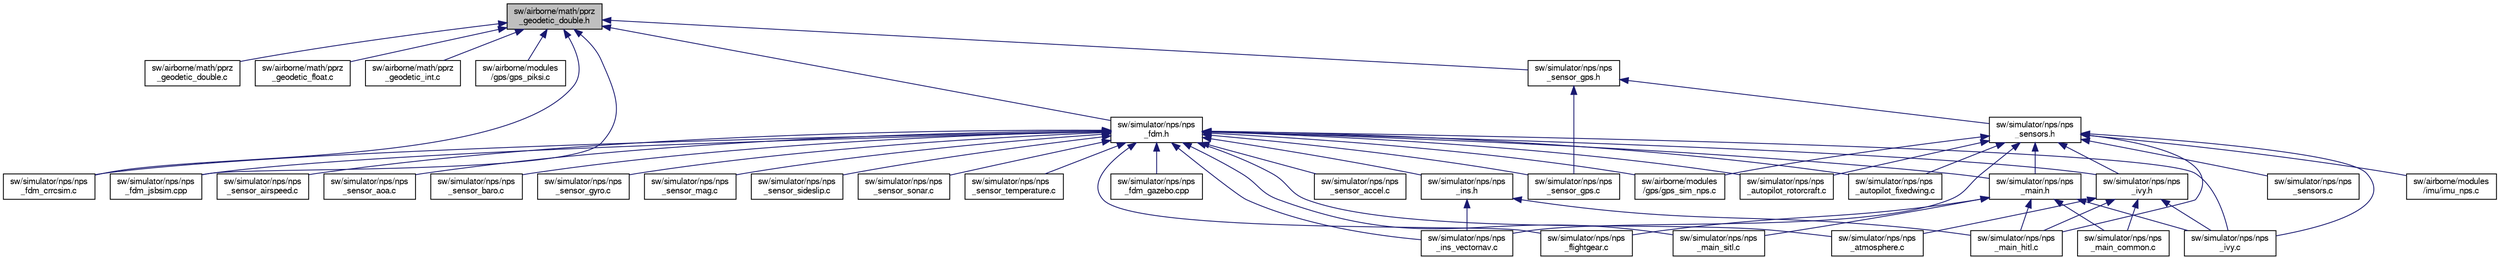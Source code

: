 digraph "sw/airborne/math/pprz_geodetic_double.h"
{
  edge [fontname="FreeSans",fontsize="10",labelfontname="FreeSans",labelfontsize="10"];
  node [fontname="FreeSans",fontsize="10",shape=record];
  Node1 [label="sw/airborne/math/pprz\l_geodetic_double.h",height=0.2,width=0.4,color="black", fillcolor="grey75", style="filled", fontcolor="black"];
  Node1 -> Node2 [dir="back",color="midnightblue",fontsize="10",style="solid",fontname="FreeSans"];
  Node2 [label="sw/airborne/math/pprz\l_geodetic_double.c",height=0.2,width=0.4,color="black", fillcolor="white", style="filled",URL="$pprz__geodetic__double_8c.html",tooltip="Paparazzi double-precision floating point math for geodetic calculations. "];
  Node1 -> Node3 [dir="back",color="midnightblue",fontsize="10",style="solid",fontname="FreeSans"];
  Node3 [label="sw/airborne/math/pprz\l_geodetic_float.c",height=0.2,width=0.4,color="black", fillcolor="white", style="filled",URL="$pprz__geodetic__float_8c.html",tooltip="Paparazzi floating point math for geodetic calculations. "];
  Node1 -> Node4 [dir="back",color="midnightblue",fontsize="10",style="solid",fontname="FreeSans"];
  Node4 [label="sw/airborne/math/pprz\l_geodetic_int.c",height=0.2,width=0.4,color="black", fillcolor="white", style="filled",URL="$pprz__geodetic__int_8c.html",tooltip="Paparazzi fixed point math for geodetic calculations. "];
  Node1 -> Node5 [dir="back",color="midnightblue",fontsize="10",style="solid",fontname="FreeSans"];
  Node5 [label="sw/airborne/modules\l/gps/gps_piksi.c",height=0.2,width=0.4,color="black", fillcolor="white", style="filled",URL="$gps__piksi_8c.html",tooltip="Driver for Piksi modules from Swift-Nav. "];
  Node1 -> Node6 [dir="back",color="midnightblue",fontsize="10",style="solid",fontname="FreeSans"];
  Node6 [label="sw/simulator/nps/nps\l_fdm.h",height=0.2,width=0.4,color="black", fillcolor="white", style="filled",URL="$nps__fdm_8h.html"];
  Node6 -> Node7 [dir="back",color="midnightblue",fontsize="10",style="solid",fontname="FreeSans"];
  Node7 [label="sw/airborne/modules\l/gps/gps_sim_nps.c",height=0.2,width=0.4,color="black", fillcolor="white", style="filled",URL="$gps__sim__nps_8c.html"];
  Node6 -> Node8 [dir="back",color="midnightblue",fontsize="10",style="solid",fontname="FreeSans"];
  Node8 [label="sw/simulator/nps/nps\l_atmosphere.c",height=0.2,width=0.4,color="black", fillcolor="white", style="filled",URL="$nps__atmosphere_8c.html",tooltip="Atmosphere model (pressure, wind) for NPS. "];
  Node6 -> Node9 [dir="back",color="midnightblue",fontsize="10",style="solid",fontname="FreeSans"];
  Node9 [label="sw/simulator/nps/nps\l_ivy.h",height=0.2,width=0.4,color="black", fillcolor="white", style="filled",URL="$nps__ivy_8h.html"];
  Node9 -> Node8 [dir="back",color="midnightblue",fontsize="10",style="solid",fontname="FreeSans"];
  Node9 -> Node10 [dir="back",color="midnightblue",fontsize="10",style="solid",fontname="FreeSans"];
  Node10 [label="sw/simulator/nps/nps\l_ivy.c",height=0.2,width=0.4,color="black", fillcolor="white", style="filled",URL="$nps__ivy_8c.html"];
  Node9 -> Node11 [dir="back",color="midnightblue",fontsize="10",style="solid",fontname="FreeSans"];
  Node11 [label="sw/simulator/nps/nps\l_main_common.c",height=0.2,width=0.4,color="black", fillcolor="white", style="filled",URL="$nps__main__common_8c.html"];
  Node9 -> Node12 [dir="back",color="midnightblue",fontsize="10",style="solid",fontname="FreeSans"];
  Node12 [label="sw/simulator/nps/nps\l_main_hitl.c",height=0.2,width=0.4,color="black", fillcolor="white", style="filled",URL="$nps__main__hitl_8c.html"];
  Node6 -> Node13 [dir="back",color="midnightblue",fontsize="10",style="solid",fontname="FreeSans"];
  Node13 [label="sw/simulator/nps/nps\l_autopilot_fixedwing.c",height=0.2,width=0.4,color="black", fillcolor="white", style="filled",URL="$nps__autopilot__fixedwing_8c.html"];
  Node6 -> Node14 [dir="back",color="midnightblue",fontsize="10",style="solid",fontname="FreeSans"];
  Node14 [label="sw/simulator/nps/nps\l_autopilot_rotorcraft.c",height=0.2,width=0.4,color="black", fillcolor="white", style="filled",URL="$nps__autopilot__rotorcraft_8c.html"];
  Node6 -> Node15 [dir="back",color="midnightblue",fontsize="10",style="solid",fontname="FreeSans"];
  Node15 [label="sw/simulator/nps/nps\l_fdm_crrcsim.c",height=0.2,width=0.4,color="black", fillcolor="white", style="filled",URL="$nps__fdm__crrcsim_8c.html",tooltip="Flight Dynamics Model (FDM) for NPS using CRRCSIM. "];
  Node6 -> Node16 [dir="back",color="midnightblue",fontsize="10",style="solid",fontname="FreeSans"];
  Node16 [label="sw/simulator/nps/nps\l_fdm_gazebo.cpp",height=0.2,width=0.4,color="black", fillcolor="white", style="filled",URL="$nps__fdm__gazebo_8cpp.html",tooltip="Flight Dynamics Model (FDM) for NPS using Gazebo. "];
  Node6 -> Node17 [dir="back",color="midnightblue",fontsize="10",style="solid",fontname="FreeSans"];
  Node17 [label="sw/simulator/nps/nps\l_fdm_jsbsim.cpp",height=0.2,width=0.4,color="black", fillcolor="white", style="filled",URL="$nps__fdm__jsbsim_8cpp.html"];
  Node6 -> Node18 [dir="back",color="midnightblue",fontsize="10",style="solid",fontname="FreeSans"];
  Node18 [label="sw/simulator/nps/nps\l_main.h",height=0.2,width=0.4,color="black", fillcolor="white", style="filled",URL="$nps__main_8h.html"];
  Node18 -> Node19 [dir="back",color="midnightblue",fontsize="10",style="solid",fontname="FreeSans"];
  Node19 [label="sw/simulator/nps/nps\l_flightgear.c",height=0.2,width=0.4,color="black", fillcolor="white", style="filled",URL="$nps__flightgear_8c.html"];
  Node18 -> Node10 [dir="back",color="midnightblue",fontsize="10",style="solid",fontname="FreeSans"];
  Node18 -> Node11 [dir="back",color="midnightblue",fontsize="10",style="solid",fontname="FreeSans"];
  Node18 -> Node12 [dir="back",color="midnightblue",fontsize="10",style="solid",fontname="FreeSans"];
  Node18 -> Node20 [dir="back",color="midnightblue",fontsize="10",style="solid",fontname="FreeSans"];
  Node20 [label="sw/simulator/nps/nps\l_main_sitl.c",height=0.2,width=0.4,color="black", fillcolor="white", style="filled",URL="$nps__main__sitl_8c.html"];
  Node6 -> Node19 [dir="back",color="midnightblue",fontsize="10",style="solid",fontname="FreeSans"];
  Node6 -> Node21 [dir="back",color="midnightblue",fontsize="10",style="solid",fontname="FreeSans"];
  Node21 [label="sw/simulator/nps/nps\l_ins.h",height=0.2,width=0.4,color="black", fillcolor="white", style="filled",URL="$nps__ins_8h.html"];
  Node21 -> Node22 [dir="back",color="midnightblue",fontsize="10",style="solid",fontname="FreeSans"];
  Node22 [label="sw/simulator/nps/nps\l_ins_vectornav.c",height=0.2,width=0.4,color="black", fillcolor="white", style="filled",URL="$nps__ins__vectornav_8c.html"];
  Node21 -> Node12 [dir="back",color="midnightblue",fontsize="10",style="solid",fontname="FreeSans"];
  Node6 -> Node22 [dir="back",color="midnightblue",fontsize="10",style="solid",fontname="FreeSans"];
  Node6 -> Node10 [dir="back",color="midnightblue",fontsize="10",style="solid",fontname="FreeSans"];
  Node6 -> Node20 [dir="back",color="midnightblue",fontsize="10",style="solid",fontname="FreeSans"];
  Node6 -> Node23 [dir="back",color="midnightblue",fontsize="10",style="solid",fontname="FreeSans"];
  Node23 [label="sw/simulator/nps/nps\l_sensor_accel.c",height=0.2,width=0.4,color="black", fillcolor="white", style="filled",URL="$nps__sensor__accel_8c.html"];
  Node6 -> Node24 [dir="back",color="midnightblue",fontsize="10",style="solid",fontname="FreeSans"];
  Node24 [label="sw/simulator/nps/nps\l_sensor_airspeed.c",height=0.2,width=0.4,color="black", fillcolor="white", style="filled",URL="$nps__sensor__airspeed_8c.html",tooltip="Simulated airspeed for NPS simulator. "];
  Node6 -> Node25 [dir="back",color="midnightblue",fontsize="10",style="solid",fontname="FreeSans"];
  Node25 [label="sw/simulator/nps/nps\l_sensor_aoa.c",height=0.2,width=0.4,color="black", fillcolor="white", style="filled",URL="$nps__sensor__aoa_8c.html",tooltip="Simulated Angle of Attack of the Wind for NPS simulator. "];
  Node6 -> Node26 [dir="back",color="midnightblue",fontsize="10",style="solid",fontname="FreeSans"];
  Node26 [label="sw/simulator/nps/nps\l_sensor_baro.c",height=0.2,width=0.4,color="black", fillcolor="white", style="filled",URL="$nps__sensor__baro_8c.html"];
  Node6 -> Node27 [dir="back",color="midnightblue",fontsize="10",style="solid",fontname="FreeSans"];
  Node27 [label="sw/simulator/nps/nps\l_sensor_gps.c",height=0.2,width=0.4,color="black", fillcolor="white", style="filled",URL="$nps__sensor__gps_8c.html"];
  Node6 -> Node28 [dir="back",color="midnightblue",fontsize="10",style="solid",fontname="FreeSans"];
  Node28 [label="sw/simulator/nps/nps\l_sensor_gyro.c",height=0.2,width=0.4,color="black", fillcolor="white", style="filled",URL="$nps__sensor__gyro_8c.html"];
  Node6 -> Node29 [dir="back",color="midnightblue",fontsize="10",style="solid",fontname="FreeSans"];
  Node29 [label="sw/simulator/nps/nps\l_sensor_mag.c",height=0.2,width=0.4,color="black", fillcolor="white", style="filled",URL="$nps__sensor__mag_8c.html"];
  Node6 -> Node30 [dir="back",color="midnightblue",fontsize="10",style="solid",fontname="FreeSans"];
  Node30 [label="sw/simulator/nps/nps\l_sensor_sideslip.c",height=0.2,width=0.4,color="black", fillcolor="white", style="filled",URL="$nps__sensor__sideslip_8c.html",tooltip="Simulated Angle of Attack of the Wind for NPS simulator. "];
  Node6 -> Node31 [dir="back",color="midnightblue",fontsize="10",style="solid",fontname="FreeSans"];
  Node31 [label="sw/simulator/nps/nps\l_sensor_sonar.c",height=0.2,width=0.4,color="black", fillcolor="white", style="filled",URL="$nps__sensor__sonar_8c.html",tooltip="Simulated sonar for NPS simulator. "];
  Node6 -> Node32 [dir="back",color="midnightblue",fontsize="10",style="solid",fontname="FreeSans"];
  Node32 [label="sw/simulator/nps/nps\l_sensor_temperature.c",height=0.2,width=0.4,color="black", fillcolor="white", style="filled",URL="$nps__sensor__temperature_8c.html"];
  Node1 -> Node33 [dir="back",color="midnightblue",fontsize="10",style="solid",fontname="FreeSans"];
  Node33 [label="sw/simulator/nps/nps\l_sensor_gps.h",height=0.2,width=0.4,color="black", fillcolor="white", style="filled",URL="$nps__sensor__gps_8h.html"];
  Node33 -> Node34 [dir="back",color="midnightblue",fontsize="10",style="solid",fontname="FreeSans"];
  Node34 [label="sw/simulator/nps/nps\l_sensors.h",height=0.2,width=0.4,color="black", fillcolor="white", style="filled",URL="$nps__sensors_8h.html"];
  Node34 -> Node7 [dir="back",color="midnightblue",fontsize="10",style="solid",fontname="FreeSans"];
  Node34 -> Node35 [dir="back",color="midnightblue",fontsize="10",style="solid",fontname="FreeSans"];
  Node35 [label="sw/airborne/modules\l/imu/imu_nps.c",height=0.2,width=0.4,color="black", fillcolor="white", style="filled",URL="$imu__nps_8c.html"];
  Node34 -> Node9 [dir="back",color="midnightblue",fontsize="10",style="solid",fontname="FreeSans"];
  Node34 -> Node13 [dir="back",color="midnightblue",fontsize="10",style="solid",fontname="FreeSans"];
  Node34 -> Node14 [dir="back",color="midnightblue",fontsize="10",style="solid",fontname="FreeSans"];
  Node34 -> Node18 [dir="back",color="midnightblue",fontsize="10",style="solid",fontname="FreeSans"];
  Node34 -> Node22 [dir="back",color="midnightblue",fontsize="10",style="solid",fontname="FreeSans"];
  Node34 -> Node10 [dir="back",color="midnightblue",fontsize="10",style="solid",fontname="FreeSans"];
  Node34 -> Node12 [dir="back",color="midnightblue",fontsize="10",style="solid",fontname="FreeSans"];
  Node34 -> Node36 [dir="back",color="midnightblue",fontsize="10",style="solid",fontname="FreeSans"];
  Node36 [label="sw/simulator/nps/nps\l_sensors.c",height=0.2,width=0.4,color="black", fillcolor="white", style="filled",URL="$nps__sensors_8c.html"];
  Node33 -> Node27 [dir="back",color="midnightblue",fontsize="10",style="solid",fontname="FreeSans"];
  Node1 -> Node15 [dir="back",color="midnightblue",fontsize="10",style="solid",fontname="FreeSans"];
  Node1 -> Node17 [dir="back",color="midnightblue",fontsize="10",style="solid",fontname="FreeSans"];
}
